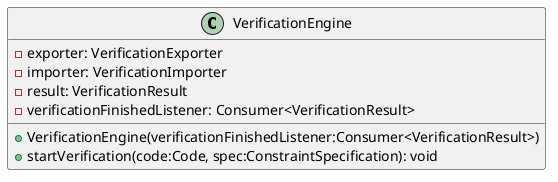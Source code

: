 @startuml

    class VerificationEngine {
        -exporter: VerificationExporter
        -importer: VerificationImporter
        -result: VerificationResult
        -verificationFinishedListener: Consumer<VerificationResult>
        +VerificationEngine(verificationFinishedListener:Consumer<VerificationResult>)
        +startVerification(code:Code, spec:ConstraintSpecification): void
    }

@enduml
